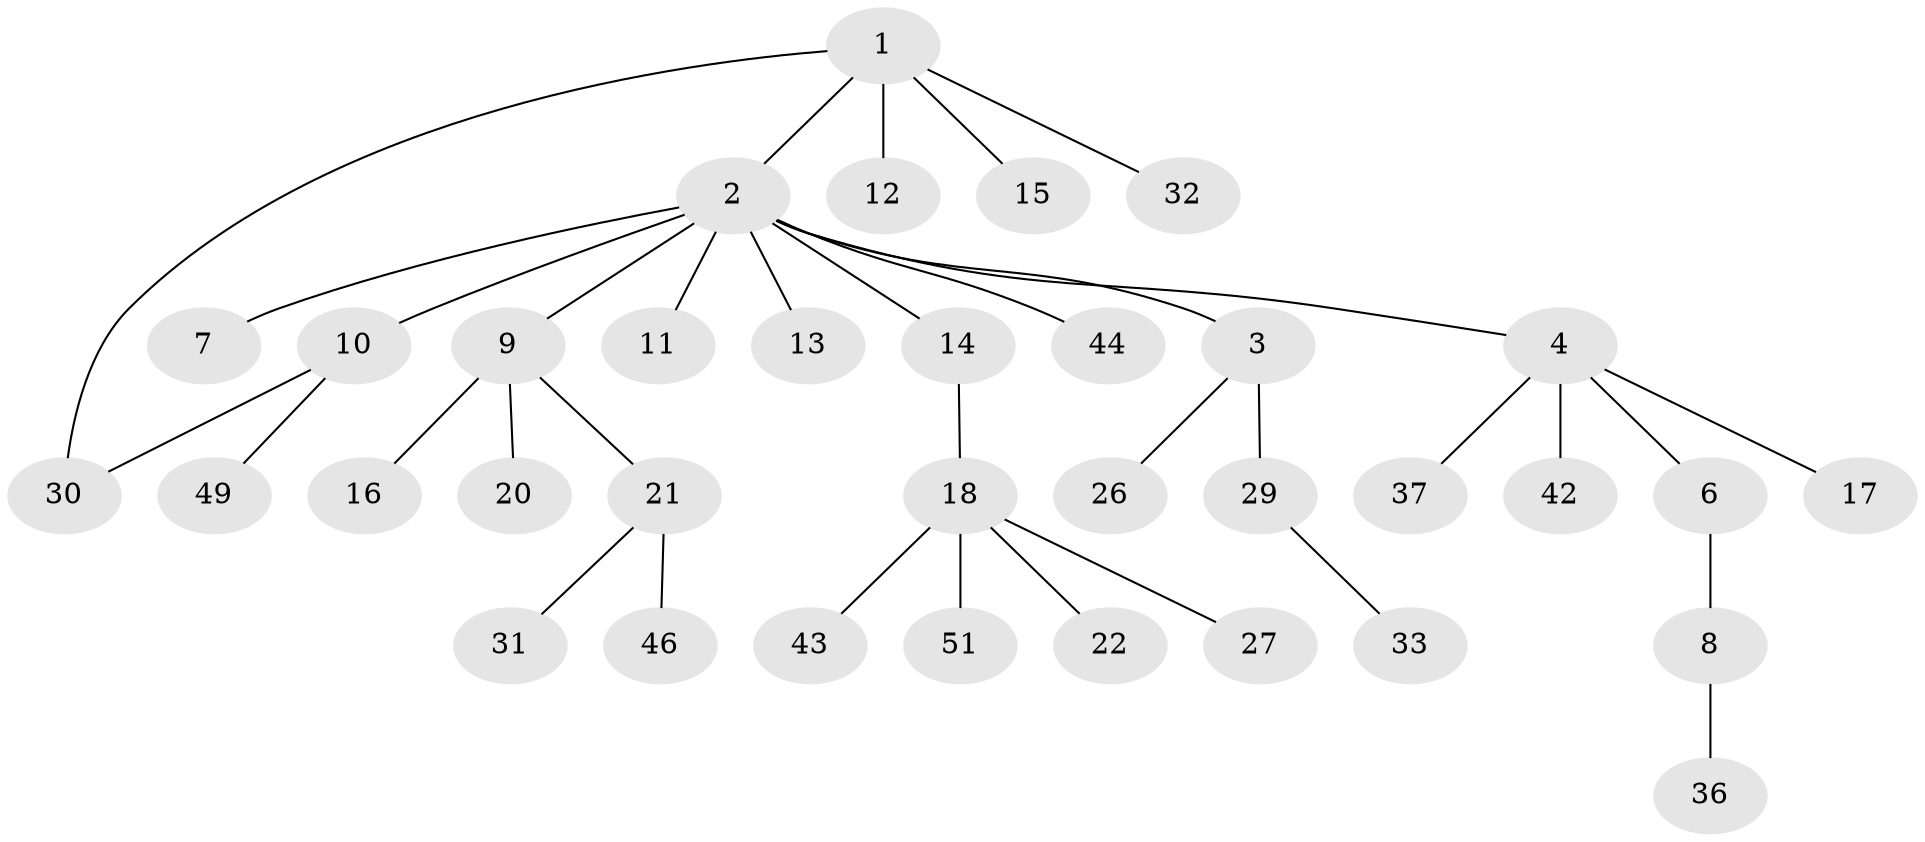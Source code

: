 // original degree distribution, {6: 0.018867924528301886, 10: 0.018867924528301886, 4: 0.07547169811320754, 5: 0.018867924528301886, 2: 0.32075471698113206, 1: 0.49056603773584906, 3: 0.05660377358490566}
// Generated by graph-tools (version 1.1) at 2025/10/02/27/25 16:10:54]
// undirected, 35 vertices, 35 edges
graph export_dot {
graph [start="1"]
  node [color=gray90,style=filled];
  1 [super="+35"];
  2 [super="+41"];
  3 [super="+52"];
  4 [super="+5"];
  6;
  7 [super="+25"];
  8 [super="+28"];
  9 [super="+19"];
  10 [super="+23"];
  11;
  12 [super="+45"];
  13 [super="+48"];
  14 [super="+50"];
  15 [super="+40"];
  16;
  17 [super="+38"];
  18 [super="+24"];
  20;
  21 [super="+34"];
  22;
  26 [super="+39"];
  27;
  29;
  30;
  31;
  32;
  33 [super="+47"];
  36;
  37 [super="+53"];
  42;
  43;
  44;
  46;
  49;
  51;
  1 -- 2;
  1 -- 12;
  1 -- 15;
  1 -- 32;
  1 -- 30;
  2 -- 3;
  2 -- 4;
  2 -- 7;
  2 -- 9;
  2 -- 10;
  2 -- 11;
  2 -- 13;
  2 -- 14;
  2 -- 44;
  3 -- 26;
  3 -- 29;
  4 -- 6;
  4 -- 17;
  4 -- 42;
  4 -- 37;
  6 -- 8;
  8 -- 36;
  9 -- 16;
  9 -- 21;
  9 -- 20;
  10 -- 49;
  10 -- 30;
  14 -- 18;
  18 -- 22;
  18 -- 27;
  18 -- 43;
  18 -- 51;
  21 -- 31;
  21 -- 46;
  29 -- 33;
}

